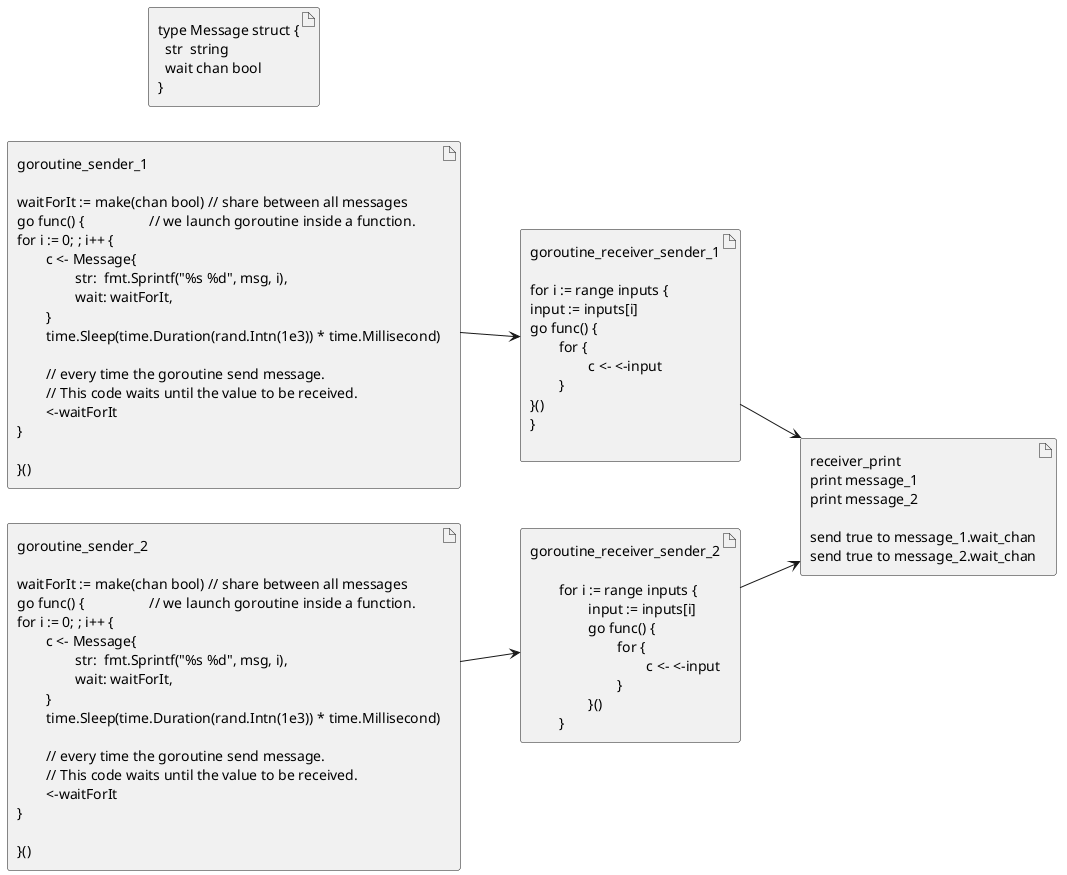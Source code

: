 @startuml

left to right direction

' Define artifacts
artifact goroutine_sender_1 [
  goroutine_sender_1

	waitForIt := make(chan bool) // share between all messages
	go func() {                  // we launch goroutine inside a function.
		for i := 0; ; i++ {
			c <- Message{
				str:  fmt.Sprintf("%s %d", msg, i),
				wait: waitForIt,
			}
			time.Sleep(time.Duration(rand.Intn(1e3)) * time.Millisecond)

			// every time the goroutine send message.
			// This code waits until the value to be received.
			<-waitForIt
		}

	}()
]

artifact goroutine_sender_2 [
  goroutine_sender_2

	waitForIt := make(chan bool) // share between all messages
	go func() {                  // we launch goroutine inside a function.
		for i := 0; ; i++ {
			c <- Message{
				str:  fmt.Sprintf("%s %d", msg, i),
				wait: waitForIt,
			}
			time.Sleep(time.Duration(rand.Intn(1e3)) * time.Millisecond)

			// every time the goroutine send message.
			// This code waits until the value to be received.
			<-waitForIt
		}

	}()
]

artifact message [
  type Message struct {
    str  string
    wait chan bool
  }
]

artifact goroutine_receiver_sender_1 [
  goroutine_receiver_sender_1

	for i := range inputs {
		input := inputs[i]
		go func() {
			for {
				c <- <-input
			}
		}()
	}

]

artifact goroutine_receiver_sender_2 [
  goroutine_receiver_sender_2

  	for i := range inputs {
  		input := inputs[i]
  		go func() {
  			for {
  				c <- <-input
  			}
  		}()
  	}
]

artifact receiver_print [
  receiver_print
  print message_1
  print message_2

  send true to message_1.wait_chan
  send true to message_2.wait_chan
]

' Define connections

goroutine_sender_1 --> goroutine_receiver_sender_1
goroutine_receiver_sender_1 --> receiver_print

goroutine_sender_2 --> goroutine_receiver_sender_2
goroutine_receiver_sender_2 --> receiver_print

@enduml
